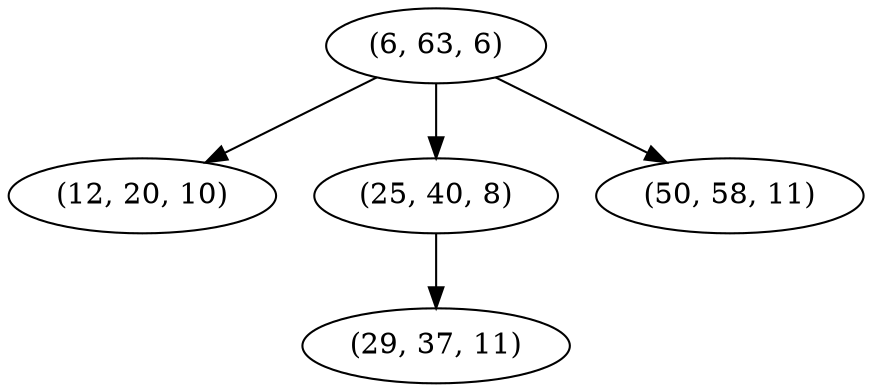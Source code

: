 digraph tree {
    "(6, 63, 6)";
    "(12, 20, 10)";
    "(25, 40, 8)";
    "(29, 37, 11)";
    "(50, 58, 11)";
    "(6, 63, 6)" -> "(12, 20, 10)";
    "(6, 63, 6)" -> "(25, 40, 8)";
    "(6, 63, 6)" -> "(50, 58, 11)";
    "(25, 40, 8)" -> "(29, 37, 11)";
}
